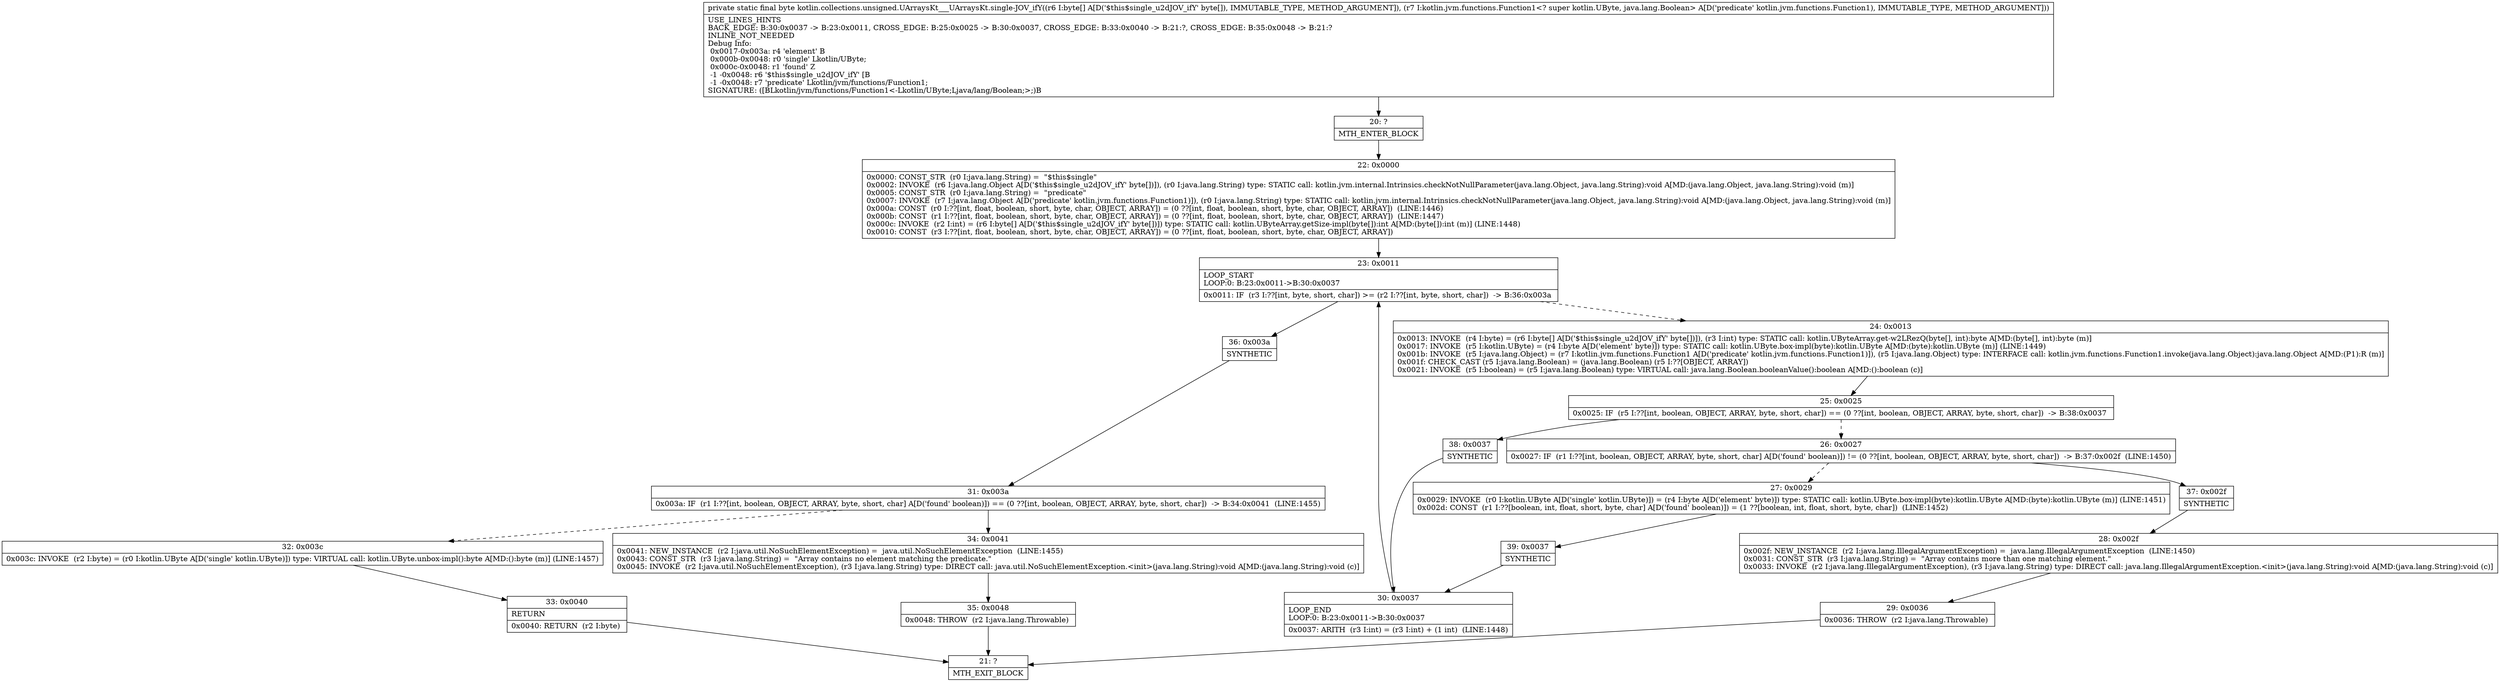 digraph "CFG forkotlin.collections.unsigned.UArraysKt___UArraysKt.single\-JOV_ifY([BLkotlin\/jvm\/functions\/Function1;)B" {
Node_20 [shape=record,label="{20\:\ ?|MTH_ENTER_BLOCK\l}"];
Node_22 [shape=record,label="{22\:\ 0x0000|0x0000: CONST_STR  (r0 I:java.lang.String) =  \"$this$single\" \l0x0002: INVOKE  (r6 I:java.lang.Object A[D('$this$single_u2dJOV_ifY' byte[])]), (r0 I:java.lang.String) type: STATIC call: kotlin.jvm.internal.Intrinsics.checkNotNullParameter(java.lang.Object, java.lang.String):void A[MD:(java.lang.Object, java.lang.String):void (m)]\l0x0005: CONST_STR  (r0 I:java.lang.String) =  \"predicate\" \l0x0007: INVOKE  (r7 I:java.lang.Object A[D('predicate' kotlin.jvm.functions.Function1)]), (r0 I:java.lang.String) type: STATIC call: kotlin.jvm.internal.Intrinsics.checkNotNullParameter(java.lang.Object, java.lang.String):void A[MD:(java.lang.Object, java.lang.String):void (m)]\l0x000a: CONST  (r0 I:??[int, float, boolean, short, byte, char, OBJECT, ARRAY]) = (0 ??[int, float, boolean, short, byte, char, OBJECT, ARRAY])  (LINE:1446)\l0x000b: CONST  (r1 I:??[int, float, boolean, short, byte, char, OBJECT, ARRAY]) = (0 ??[int, float, boolean, short, byte, char, OBJECT, ARRAY])  (LINE:1447)\l0x000c: INVOKE  (r2 I:int) = (r6 I:byte[] A[D('$this$single_u2dJOV_ifY' byte[])]) type: STATIC call: kotlin.UByteArray.getSize\-impl(byte[]):int A[MD:(byte[]):int (m)] (LINE:1448)\l0x0010: CONST  (r3 I:??[int, float, boolean, short, byte, char, OBJECT, ARRAY]) = (0 ??[int, float, boolean, short, byte, char, OBJECT, ARRAY]) \l}"];
Node_23 [shape=record,label="{23\:\ 0x0011|LOOP_START\lLOOP:0: B:23:0x0011\-\>B:30:0x0037\l|0x0011: IF  (r3 I:??[int, byte, short, char]) \>= (r2 I:??[int, byte, short, char])  \-\> B:36:0x003a \l}"];
Node_24 [shape=record,label="{24\:\ 0x0013|0x0013: INVOKE  (r4 I:byte) = (r6 I:byte[] A[D('$this$single_u2dJOV_ifY' byte[])]), (r3 I:int) type: STATIC call: kotlin.UByteArray.get\-w2LRezQ(byte[], int):byte A[MD:(byte[], int):byte (m)]\l0x0017: INVOKE  (r5 I:kotlin.UByte) = (r4 I:byte A[D('element' byte)]) type: STATIC call: kotlin.UByte.box\-impl(byte):kotlin.UByte A[MD:(byte):kotlin.UByte (m)] (LINE:1449)\l0x001b: INVOKE  (r5 I:java.lang.Object) = (r7 I:kotlin.jvm.functions.Function1 A[D('predicate' kotlin.jvm.functions.Function1)]), (r5 I:java.lang.Object) type: INTERFACE call: kotlin.jvm.functions.Function1.invoke(java.lang.Object):java.lang.Object A[MD:(P1):R (m)]\l0x001f: CHECK_CAST (r5 I:java.lang.Boolean) = (java.lang.Boolean) (r5 I:??[OBJECT, ARRAY]) \l0x0021: INVOKE  (r5 I:boolean) = (r5 I:java.lang.Boolean) type: VIRTUAL call: java.lang.Boolean.booleanValue():boolean A[MD:():boolean (c)]\l}"];
Node_25 [shape=record,label="{25\:\ 0x0025|0x0025: IF  (r5 I:??[int, boolean, OBJECT, ARRAY, byte, short, char]) == (0 ??[int, boolean, OBJECT, ARRAY, byte, short, char])  \-\> B:38:0x0037 \l}"];
Node_26 [shape=record,label="{26\:\ 0x0027|0x0027: IF  (r1 I:??[int, boolean, OBJECT, ARRAY, byte, short, char] A[D('found' boolean)]) != (0 ??[int, boolean, OBJECT, ARRAY, byte, short, char])  \-\> B:37:0x002f  (LINE:1450)\l}"];
Node_27 [shape=record,label="{27\:\ 0x0029|0x0029: INVOKE  (r0 I:kotlin.UByte A[D('single' kotlin.UByte)]) = (r4 I:byte A[D('element' byte)]) type: STATIC call: kotlin.UByte.box\-impl(byte):kotlin.UByte A[MD:(byte):kotlin.UByte (m)] (LINE:1451)\l0x002d: CONST  (r1 I:??[boolean, int, float, short, byte, char] A[D('found' boolean)]) = (1 ??[boolean, int, float, short, byte, char])  (LINE:1452)\l}"];
Node_39 [shape=record,label="{39\:\ 0x0037|SYNTHETIC\l}"];
Node_30 [shape=record,label="{30\:\ 0x0037|LOOP_END\lLOOP:0: B:23:0x0011\-\>B:30:0x0037\l|0x0037: ARITH  (r3 I:int) = (r3 I:int) + (1 int)  (LINE:1448)\l}"];
Node_37 [shape=record,label="{37\:\ 0x002f|SYNTHETIC\l}"];
Node_28 [shape=record,label="{28\:\ 0x002f|0x002f: NEW_INSTANCE  (r2 I:java.lang.IllegalArgumentException) =  java.lang.IllegalArgumentException  (LINE:1450)\l0x0031: CONST_STR  (r3 I:java.lang.String) =  \"Array contains more than one matching element.\" \l0x0033: INVOKE  (r2 I:java.lang.IllegalArgumentException), (r3 I:java.lang.String) type: DIRECT call: java.lang.IllegalArgumentException.\<init\>(java.lang.String):void A[MD:(java.lang.String):void (c)]\l}"];
Node_29 [shape=record,label="{29\:\ 0x0036|0x0036: THROW  (r2 I:java.lang.Throwable) \l}"];
Node_21 [shape=record,label="{21\:\ ?|MTH_EXIT_BLOCK\l}"];
Node_38 [shape=record,label="{38\:\ 0x0037|SYNTHETIC\l}"];
Node_36 [shape=record,label="{36\:\ 0x003a|SYNTHETIC\l}"];
Node_31 [shape=record,label="{31\:\ 0x003a|0x003a: IF  (r1 I:??[int, boolean, OBJECT, ARRAY, byte, short, char] A[D('found' boolean)]) == (0 ??[int, boolean, OBJECT, ARRAY, byte, short, char])  \-\> B:34:0x0041  (LINE:1455)\l}"];
Node_32 [shape=record,label="{32\:\ 0x003c|0x003c: INVOKE  (r2 I:byte) = (r0 I:kotlin.UByte A[D('single' kotlin.UByte)]) type: VIRTUAL call: kotlin.UByte.unbox\-impl():byte A[MD:():byte (m)] (LINE:1457)\l}"];
Node_33 [shape=record,label="{33\:\ 0x0040|RETURN\l|0x0040: RETURN  (r2 I:byte) \l}"];
Node_34 [shape=record,label="{34\:\ 0x0041|0x0041: NEW_INSTANCE  (r2 I:java.util.NoSuchElementException) =  java.util.NoSuchElementException  (LINE:1455)\l0x0043: CONST_STR  (r3 I:java.lang.String) =  \"Array contains no element matching the predicate.\" \l0x0045: INVOKE  (r2 I:java.util.NoSuchElementException), (r3 I:java.lang.String) type: DIRECT call: java.util.NoSuchElementException.\<init\>(java.lang.String):void A[MD:(java.lang.String):void (c)]\l}"];
Node_35 [shape=record,label="{35\:\ 0x0048|0x0048: THROW  (r2 I:java.lang.Throwable) \l}"];
MethodNode[shape=record,label="{private static final byte kotlin.collections.unsigned.UArraysKt___UArraysKt.single\-JOV_ifY((r6 I:byte[] A[D('$this$single_u2dJOV_ifY' byte[]), IMMUTABLE_TYPE, METHOD_ARGUMENT]), (r7 I:kotlin.jvm.functions.Function1\<? super kotlin.UByte, java.lang.Boolean\> A[D('predicate' kotlin.jvm.functions.Function1), IMMUTABLE_TYPE, METHOD_ARGUMENT]))  | USE_LINES_HINTS\lBACK_EDGE: B:30:0x0037 \-\> B:23:0x0011, CROSS_EDGE: B:25:0x0025 \-\> B:30:0x0037, CROSS_EDGE: B:33:0x0040 \-\> B:21:?, CROSS_EDGE: B:35:0x0048 \-\> B:21:?\lINLINE_NOT_NEEDED\lDebug Info:\l  0x0017\-0x003a: r4 'element' B\l  0x000b\-0x0048: r0 'single' Lkotlin\/UByte;\l  0x000c\-0x0048: r1 'found' Z\l  \-1 \-0x0048: r6 '$this$single_u2dJOV_ifY' [B\l  \-1 \-0x0048: r7 'predicate' Lkotlin\/jvm\/functions\/Function1;\lSIGNATURE: ([BLkotlin\/jvm\/functions\/Function1\<\-Lkotlin\/UByte;Ljava\/lang\/Boolean;\>;)B\l}"];
MethodNode -> Node_20;Node_20 -> Node_22;
Node_22 -> Node_23;
Node_23 -> Node_24[style=dashed];
Node_23 -> Node_36;
Node_24 -> Node_25;
Node_25 -> Node_26[style=dashed];
Node_25 -> Node_38;
Node_26 -> Node_27[style=dashed];
Node_26 -> Node_37;
Node_27 -> Node_39;
Node_39 -> Node_30;
Node_30 -> Node_23;
Node_37 -> Node_28;
Node_28 -> Node_29;
Node_29 -> Node_21;
Node_38 -> Node_30;
Node_36 -> Node_31;
Node_31 -> Node_32[style=dashed];
Node_31 -> Node_34;
Node_32 -> Node_33;
Node_33 -> Node_21;
Node_34 -> Node_35;
Node_35 -> Node_21;
}


